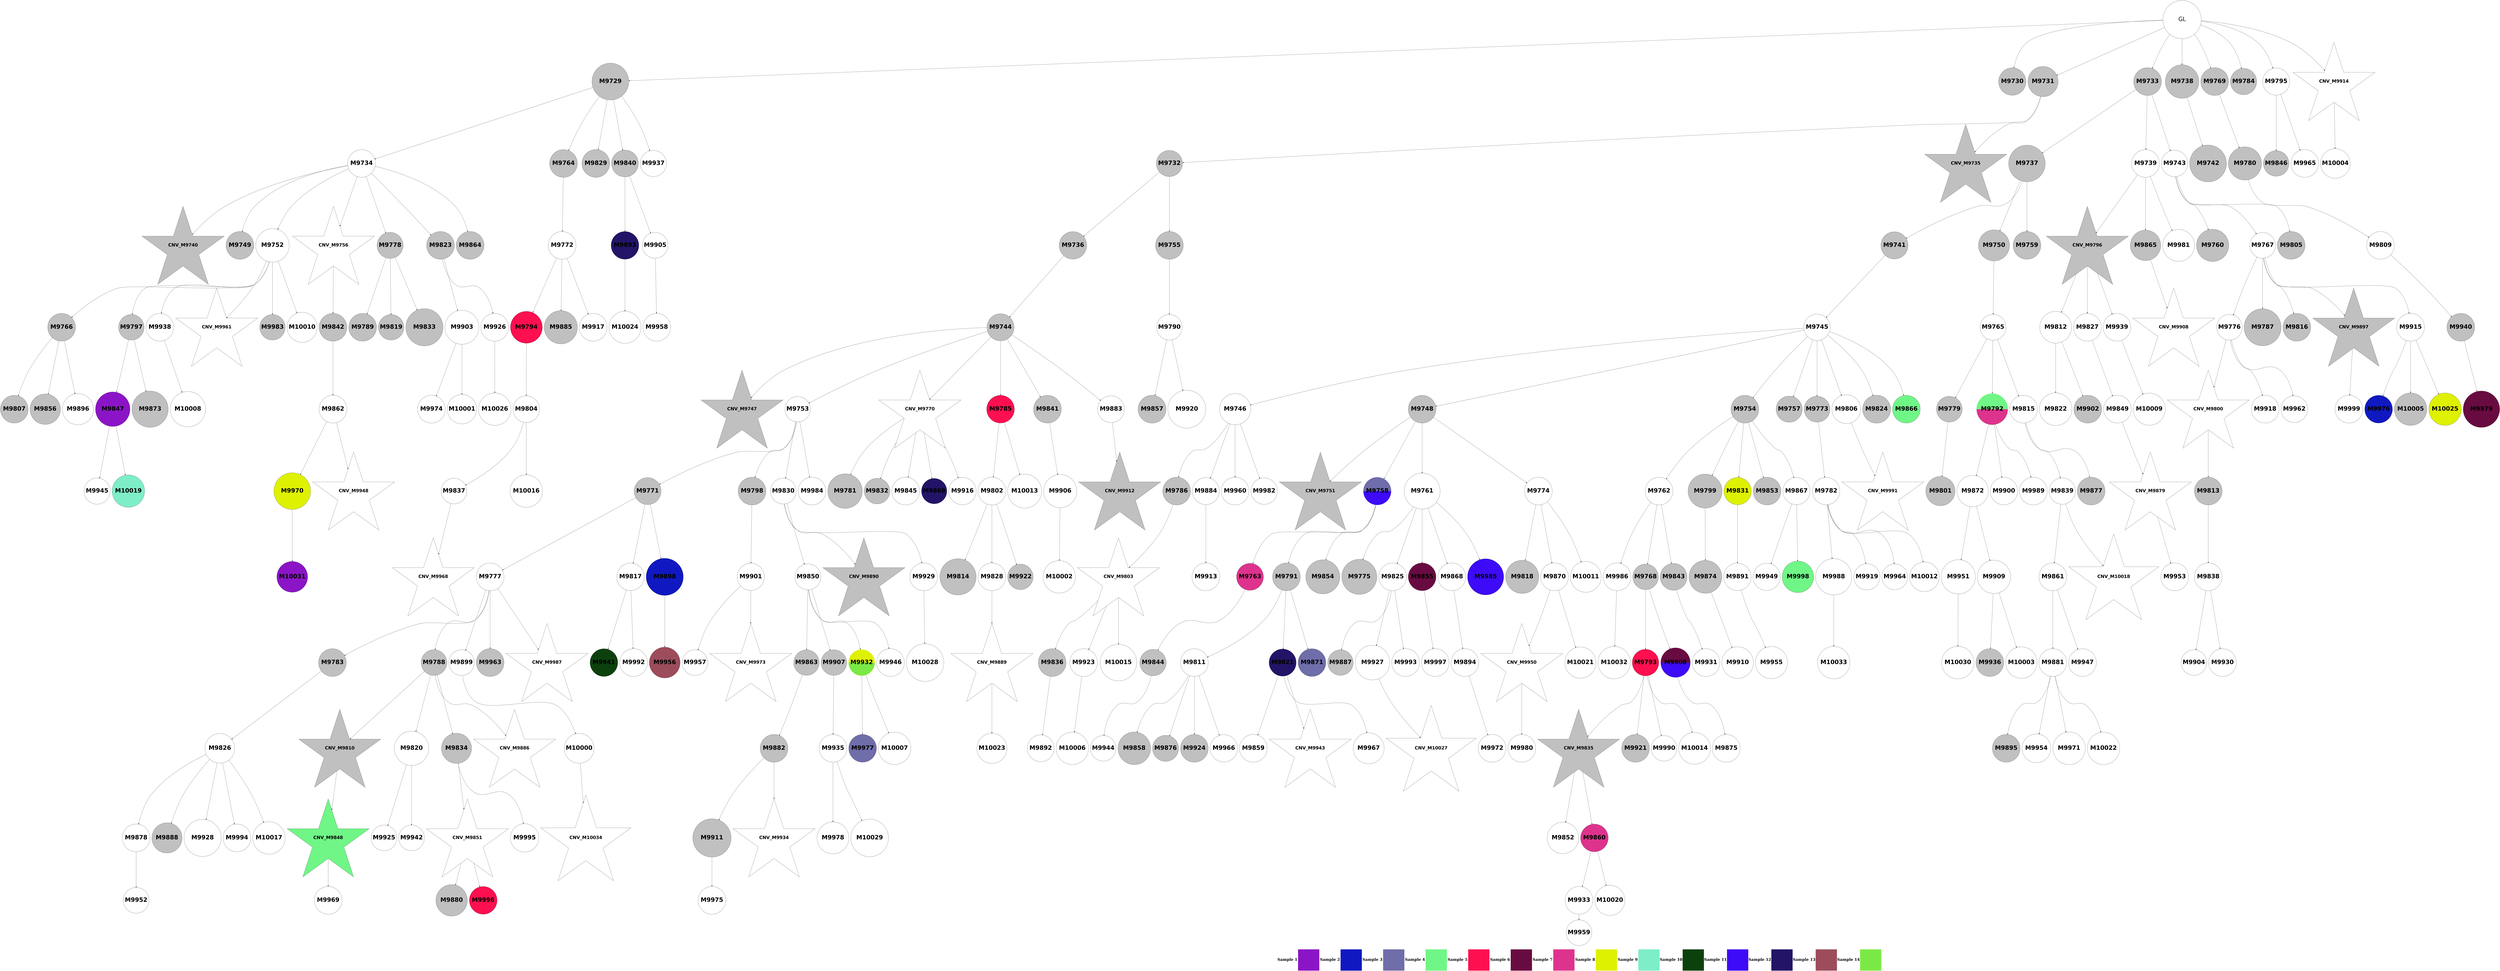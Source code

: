 digraph G { 
rankdir=TB;
9993 -> 10023;
9994 -> 10073;
10013 -> 10074;
9771 -> 9772;
9771 -> 9773;
9771 -> 9774;
9771 -> 9776;
9771 -> 9781;
9771 -> 9812;
9771 -> 9827;
9771 -> 9838;
9771 -> 9957;
9772 -> 9777;
9772 -> 9807;
9772 -> 9872;
9772 -> 9883;
9772 -> 9980;
10029 -> 10075;
9774 -> 9775;
9774 -> 9778;
9775 -> 9779;
9775 -> 9798;
10031 -> 10076;
9776 -> 9780;
9776 -> 9782;
9776 -> 9786;
9777 -> 9783;
9777 -> 9792;
9777 -> 9795;
9777 -> 9799;
9777 -> 9821;
9777 -> 9866;
9777 -> 9907;
9779 -> 9787;
9780 -> 9784;
9780 -> 9793;
9780 -> 9802;
9781 -> 9785;
9782 -> 9839;
9782 -> 9908;
9782 -> 10024;
9784 -> 9788;
9786 -> 9803;
9786 -> 9810;
9786 -> 9848;
9787 -> 9790;
9787 -> 9796;
9787 -> 9813;
9787 -> 9828;
9787 -> 9884;
9787 -> 9926;
10043 -> 10077;
9788 -> 9789;
9788 -> 9791;
9788 -> 9797;
9788 -> 9800;
9788 -> 9816;
9788 -> 9849;
9788 -> 9867;
9788 -> 9909;
9789 -> 9829;
9789 -> 9927;
9789 -> 10003;
9789 -> 10025;
9791 -> 9794;
9791 -> 9801;
9791 -> 9804;
9791 -> 9817;
9793 -> 9808;
9795 -> 9809;
9795 -> 9840;
9795 -> 9981;
9795 -> 10004;
9795 -> 10026;
9795 -> 10053;
9796 -> 9814;
9796 -> 9841;
9796 -> 9873;
9796 -> 10027;
9797 -> 9805;
9797 -> 9842;
9797 -> 9874;
9797 -> 9896;
9797 -> 9910;
9798 -> 9833;
9799 -> 9885;
9801 -> 9806;
9801 -> 9834;
9801 -> 9897;
9804 -> 9818;
9804 -> 9868;
9804 -> 9898;
9804 -> 9911;
9804 -> 10028;
9805 -> 9811;
9805 -> 9886;
9805 -> 10029;
9806 -> 9887;
9807 -> 9815;
9808 -> 9822;
9808 -> 9835;
9808 -> 9858;
9809 -> 9850;
9809 -> 9899;
9809 -> 9939;
9810 -> 9819;
9810 -> 9830;
9810 -> 9859;
9810 -> 9940;
9810 -> 9958;
9811 -> 9836;
9811 -> 9851;
9812 -> 9823;
9813 -> 9824;
9813 -> 9875;
9813 -> 9888;
9813 -> 9912;
9813 -> 9959;
9814 -> 9820;
9814 -> 9860;
9814 -> 9941;
9815 -> 9837;
9815 -> 9928;
9815 -> 9960;
9816 -> 9825;
9817 -> 9861;
9817 -> 9913;
9817 -> 10054;
9819 -> 9843;
9819 -> 9961;
9819 -> 10005;
9820 -> 9826;
9820 -> 9831;
9820 -> 9942;
9820 -> 10006;
9820 -> 10030;
9821 -> 9832;
9821 -> 9862;
9821 -> 9876;
9822 -> 9844;
9823 -> 9852;
9825 -> 9962;
9825 -> 10007;
9825 -> 10031;
9825 -> 10055;
9826 -> 9869;
9828 -> 9845;
9828 -> 10056;
9829 -> 9846;
9831 -> 9853;
9831 -> 9863;
9831 -> 9877;
9831 -> 9929;
9833 -> 9900;
9833 -> 9963;
9834 -> 9854;
9834 -> 9864;
9834 -> 9914;
9835 -> 9915;
9835 -> 9943;
9835 -> 10032;
9836 -> 9878;
9836 -> 9964;
9836 -> 10033;
9836 -> 10057;
9837 -> 9847;
9838 -> 9889;
9838 -> 10008;
9839 -> 9855;
9839 -> 9870;
9839 -> 9982;
9840 -> 9890;
9840 -> 9916;
9841 -> 9944;
9842 -> 9917;
9843 -> 9856;
9845 -> 9857;
9845 -> 9871;
9845 -> 9965;
9846 -> 9879;
9846 -> 9966;
9846 -> 10058;
9847 -> 9880;
9847 -> 10059;
9849 -> 10034;
9851 -> 9918;
9852 -> 9983;
9853 -> 9891;
9854 -> 9901;
9854 -> 9919;
9854 -> 9967;
9854 -> 10009;
9855 -> 9865;
9855 -> 9945;
9856 -> 9881;
9858 -> 9882;
9858 -> 9920;
9860 -> 9984;
9860 -> 10035;
9863 -> 9968;
9863 -> 9985;
9864 -> 9902;
9864 -> 9986;
9864 -> 10010;
9866 -> 9946;
9866 -> 9969;
9868 -> 9930;
9868 -> 9970;
9868 -> 10036;
9869 -> 9921;
9869 -> 9931;
9869 -> 9971;
9869 -> 10037;
9869 -> 10060;
9870 -> 9892;
9871 -> 9932;
9873 -> 9893;
9873 -> 9933;
9873 -> 9972;
9874 -> 9934;
9877 -> 9894;
9877 -> 10038;
9878 -> 9895;
9878 -> 9903;
9879 -> 9935;
9880 -> 10011;
9881 -> 9947;
9881 -> 9973;
9882 -> 9904;
9882 -> 10061;
9883 -> 9936;
9883 -> 9948;
9884 -> 9949;
9885 -> 9905;
9886 -> 9974;
9887 -> 9987;
9890 -> 9988;
9890 -> 10062;
9891 -> 10012;
9892 -> 9922;
9893 -> 9906;
9893 -> 9950;
9893 -> 9975;
9893 -> 9989;
9894 -> 9923;
9894 -> 10039;
9898 -> 10040;
9903 -> 9976;
9903 -> 10063;
9904 -> 9924;
9904 -> 9990;
9905 -> 9991;
9905 -> 10013;
9906 -> 9925;
9908 -> 9951;
9910 -> 9992;
9910 -> 10041;
9911 -> 9937;
9913 -> 9993;
9913 -> 10064;
9915 -> 9952;
9915 -> 9994;
9917 -> 9953;
9921 -> 9995;
9922 -> 9996;
9924 -> 9938;
9924 -> 9997;
9924 -> 10014;
9924 -> 10065;
9925 -> 9954;
9925 -> 9977;
9926 -> 9955;
9927 -> 9956;
9932 -> 10066;
9934 -> 9998;
9936 -> 10067;
9937 -> 10015;
9940 -> 10042;
9941 -> 9999;
9942 -> 10043;
9944 -> 10000;
9944 -> 10016;
9946 -> 10017;
9946 -> 10044;
9948 -> 10001;
9949 -> 10045;
9950 -> 9978;
9952 -> 9979;
9952 -> 10046;
9954 -> 10018;
9957 -> 10047;
9958 -> 10019;
9958 -> 10048;
9958 -> 10068;
9966 -> 10049;
9969 -> 10069;
9970 -> 10070;
9972 -> 10071;
9975 -> 10020;
9975 -> 10050;
9976 -> 10002;
9978 -> 10021;
9978 -> 10072;
9981 -> 10051;
9982 -> 10052;
9983 -> 10022;
9794 [shape=star style=filled fillcolor=grey fontname="helvetica-bold" fontsize=42 label="CNV_M9751"];
9975 [shape=circle style=wedged color="#def101:#7be945" fontname="helvetica-bold" fontsize=56 label="M9932" width=2.6 height=2 ];
9787 [shape=circle style=filled fillcolor=grey fontname="helvetica-bold" fontsize=56 label="M9744" width=2.2 height=2 ];
9792 [shape=circle style=filled fillcolor=grey fontname="helvetica-bold" fontsize=56 label="M9749" width=0.96 height=2 ];
9880 [shape=circle style=filled fillcolor=white fontname="helvetica-bold" fontsize=56 label="M9837" width=3.35 height=2 ];
9897 [shape=circle style=filled fillcolor=grey fontname="helvetica-bold" fontsize=56 label="M9854" width=4.45 height=2 ];
9917 [shape=circle style=filled fillcolor=grey fontname="helvetica-bold" fontsize=56 label="M9874" width=4.29 height=2 ];
10072 [shape=circle style=filled fillcolor=white fontname="helvetica-bold" fontsize=56 label="M10029" width=4.92 height=2 ];
9900 [shape=circle style=filled fillcolor=grey fontname="helvetica-bold" fontsize=56 label="M9857" width=3.64 height=2 ];
10039 [shape=circle style=filled fillcolor="#fd0f50" fontname="helvetica-bold" fontsize=56 label="M9996" width=3.62 height=2 ];
10059 [shape=circle style=filled fillcolor=white fontname="helvetica-bold" fontsize=56 label="M10016" width=1.25 height=2 ];
9992 [shape=circle style=filled fillcolor=white fontname="helvetica-bold" fontsize=56 label="M9949" width=3.56 height=2 ];
9889 [shape=circle style=filled fillcolor=grey fontname="helvetica-bold" fontsize=56 label="M9846" width=3.2 height=2 ];
10014 [shape=circle style=filled fillcolor=white fontname="helvetica-bold" fontsize=56 label="M9971" width=4.25 height=2 ];
9801 [shape=circle style=wedged color="#6f6daa:#3d0bf8" fontname="helvetica-bold" fontsize=56 label="M9758" width=1.77 height=2 ];
9847 [shape=circle style=filled fillcolor=white fontname="helvetica-bold" fontsize=56 label="M9804" width=3.47 height=2 ];
9916 [shape=circle style=filled fillcolor=grey fontname="helvetica-bold" fontsize=56 label="M9873" width=4.74 height=2 ];
10036 [shape=circle style=filled fillcolor=white fontname="helvetica-bold" fontsize=56 label="M9993" width=0.59 height=2 ];
9872 [shape=circle style=filled fillcolor=grey fontname="helvetica-bold" fontsize=56 label="M9829" width=0.76 height=2 ];
9822 [shape=circle style=filled fillcolor=grey fontname="helvetica-bold" fontsize=56 label="M9779" width=2.92 height=2 ];
9791 [shape=circle style=filled fillcolor=grey fontname="helvetica-bold" fontsize=56 label="M9748" width=0.58 height=2 ];
10052 [shape=circle style=filled fillcolor=white fontname="helvetica-bold" fontsize=56 label="M10009" width=4.2 height=2 ];
9821 [shape=circle style=filled fillcolor=grey fontname="helvetica-bold" fontsize=56 label="M9778" width=3.4 height=2 ];
10065 [shape=circle style=filled fillcolor=white fontname="helvetica-bold" fontsize=56 label="M10022" width=0.91 height=2 ];
9813 [shape=star style=filled fillcolor=white fontname="helvetica-bold" fontsize=42 label="CNV_M9770"];
10064 [shape=circle style=filled fillcolor=white fontname="helvetica-bold" fontsize=56 label="M10021" width=2.33 height=2 ];
9908 [shape=circle style=filled fillcolor=grey fontname="helvetica-bold" fontsize=56 label="M9865" width=3.97 height=2 ];
9904 [shape=circle style=filled fillcolor=white fontname="helvetica-bold" fontsize=56 label="M9861" width=1.84 height=2 ];
9895 [shape=circle style=filled fillcolor=white fontname="helvetica-bold" fontsize=56 label="M9852" width=4.11 height=2 ];
9828 [shape=circle style=filled fillcolor="#fd0f50" fontname="helvetica-bold" fontsize=56 label="M9785" width=0.97 height=2 ];
9985 [shape=circle style=filled fillcolor=white fontname="helvetica-bold" fontsize=56 label="M9942" width=2.99 height=2 ];
9816 [shape=circle style=filled fillcolor=grey fontname="helvetica-bold" fontsize=56 label="M9773" width=2.86 height=2 ];
10022 [shape=circle style=filled fillcolor="#680b41" fontname="helvetica-bold" fontsize=56 label="M9979" width=4.76 height=2 ];
9981 [shape=circle style=filled fillcolor=white fontname="helvetica-bold" fontsize=56 label="M9938" width=0.32 height=2 ];
9894 [shape=star style=filled fillcolor=white fontname="helvetica-bold" fontsize=42 label="CNV_M9851"];
9991 [shape=star style=filled fillcolor=white fontname="helvetica-bold" fontsize=42 label="CNV_M9948"];
9986 [shape=star style=filled fillcolor=white fontname="helvetica-bold" fontsize=42 label="CNV_M9943"];
9927 [shape=circle style=filled fillcolor=white fontname="helvetica-bold" fontsize=56 label="M9884" width=2.23 height=2 ];
10012 [shape=circle style=filled fillcolor=white fontname="helvetica-bold" fontsize=56 label="M9969" width=1.67 height=2 ];
9980 [shape=circle style=filled fillcolor=white fontname="helvetica-bold" fontsize=56 label="M9937" width=2.56 height=2 ];
10015 [shape=circle style=filled fillcolor=white fontname="helvetica-bold" fontsize=56 label="M9972" width=1.92 height=2 ];
9773 [shape=circle style=filled fillcolor=grey fontname="helvetica-bold" fontsize=56 label="M9730" width=2.1 height=2 ];
9846 [shape=star style=filled fillcolor=white fontname="helvetica-bold" fontsize=42 label="CNV_M9803"];
10018 [shape=circle style=filled fillcolor=white fontname="helvetica-bold" fontsize=56 label="M9975" width=1.17 height=2 ];
9911 [shape=circle style=filled fillcolor=white fontname="helvetica-bold" fontsize=56 label="M9868" width=1.52 height=2 ];
9979 [shape=circle style=filled fillcolor=grey fontname="helvetica-bold" fontsize=56 label="M9936" width=1.07 height=2 ];
9946 [shape=circle style=filled fillcolor=white fontname="helvetica-bold" fontsize=56 label="M9903" width=4.45 height=2 ];
10019 [shape=circle style=filled fillcolor="#1018c2" fontname="helvetica-bold" fontsize=56 label="M9976" width=0.15 height=2 ];
9865 [shape=circle style=filled fillcolor=white fontname="helvetica-bold" fontsize=56 label="M9822" width=4.26 height=2 ];
9784 [shape=circle style=filled fillcolor=grey fontname="helvetica-bold" fontsize=56 label="M9741" width=2.17 height=2 ];
9779 [shape=circle style=filled fillcolor=grey fontname="helvetica-bold" fontsize=56 label="M9736" width=2.05 height=2 ];
9922 [shape=star style=filled fillcolor=white fontname="helvetica-bold" fontsize=42 label="CNV_M9879"];
9812 [shape=circle style=filled fillcolor=grey fontname="helvetica-bold" fontsize=56 label="M9769" width=1.33 height=2 ];
9820 [shape=circle style=filled fillcolor=white fontname="helvetica-bold" fontsize=56 label="M9777" width=1.67 height=2 ];
9831 [shape=circle style=filled fillcolor=grey fontname="helvetica-bold" fontsize=56 label="M9788" width=2.93 height=2 ];
10053 [shape=circle style=filled fillcolor=white fontname="helvetica-bold" fontsize=56 label="M10010" width=2.94 height=2 ];
9795 [shape=circle style=filled fillcolor=white fontname="helvetica-bold" fontsize=56 label="M9752" width=4.37 height=2 ];
9936 [shape=circle style=filled fillcolor="#231468" fontname="helvetica-bold" fontsize=56 label="M9893" width=0.46 height=2 ];
10044 [shape=circle style=filled fillcolor=white fontname="helvetica-bold" fontsize=56 label="M10001" width=3.81 height=2 ];
9876 [shape=circle style=filled fillcolor=grey fontname="helvetica-bold" fontsize=56 label="M9833" width=4.86 height=2 ];
9844 [shape=circle style=filled fillcolor=grey fontname="helvetica-bold" fontsize=56 label="M9801" width=3.82 height=2 ];
9864 [shape=circle style=filled fillcolor="#231468" fontname="helvetica-bold" fontsize=56 label="M9821" width=3.54 height=2 ];
9999 [shape=circle style=filled fillcolor="#9d4c5c" fontname="helvetica-bold" fontsize=56 label="M9956" width=4.03 height=2 ];
9984 [shape=circle style=filled fillcolor="#0c410d" fontname="helvetica-bold" fontsize=56 label="M9941" width=0.3 height=2 ];
9811 [shape=circle style=filled fillcolor=grey fontname="helvetica-bold" fontsize=56 label="M9768" width=3.18 height=2 ];
10027 [shape=circle style=filled fillcolor=white fontname="helvetica-bold" fontsize=56 label="M9984" width=0.21 height=2 ];
10009 [shape=circle style=filled fillcolor=white fontname="helvetica-bold" fontsize=56 label="M9966" width=2.1 height=2 ];
10070 [shape=star style=filled fillcolor=white fontname="helvetica-bold" fontsize=42 label="CNV_M10027"];
10034 [shape=star style=filled fillcolor=white fontname="helvetica-bold" fontsize=42 label="CNV_M9991"];
9842 [shape=circle style=filled fillcolor=grey fontname="helvetica-bold" fontsize=56 label="M9799" width=4.44 height=2 ];
9998 [shape=circle style=filled fillcolor=white fontname="helvetica-bold" fontsize=56 label="M9955" width=4.2 height=2 ];
10021 [shape=circle style=filled fillcolor=white fontname="helvetica-bold" fontsize=56 label="M9978" width=4.16 height=2 ];
9879 [shape=circle style=filled fillcolor=grey fontname="helvetica-bold" fontsize=56 label="M9836" width=0.24 height=2 ];
9935 [shape=circle style=filled fillcolor=white fontname="helvetica-bold" fontsize=56 label="M9892" width=2.28 height=2 ];
9886 [shape=circle style=filled fillcolor=grey fontname="helvetica-bold" fontsize=56 label="M9843" width=3.5 height=2 ];
9892 [shape=circle style=filled fillcolor=white fontname="helvetica-bold" fontsize=56 label="M9849" width=1.81 height=2 ];
10035 [shape=circle style=filled fillcolor=white fontname="helvetica-bold" fontsize=56 label="M9992" width=1.03 height=2 ];
9854 [shape=circle style=filled fillcolor=white fontname="helvetica-bold" fontsize=56 label="M9811" width=1.43 height=2 ];
10030 [shape=star style=filled fillcolor=white fontname="helvetica-bold" fontsize=42 label="CNV_M9987"];
9899 [shape=circle style=filled fillcolor=grey fontname="helvetica-bold" fontsize=56 label="M9856" width=3.97 height=2 ];
9780 [shape=circle style=filled fillcolor=grey fontname="helvetica-bold" fontsize=56 label="M9737" width=4.78 height=2 ];
9948 [shape=circle style=filled fillcolor=white fontname="helvetica-bold" fontsize=56 label="M9905" width=3.36 height=2 ];
9869 [shape=circle style=filled fillcolor=white fontname="helvetica-bold" fontsize=56 label="M9826" width=3.88 height=2 ];
9896 [shape=circle style=filled fillcolor=grey fontname="helvetica-bold" fontsize=56 label="M9853" width=0.47 height=2 ];
9961 [shape=circle style=filled fillcolor=white fontname="helvetica-bold" fontsize=56 label="M9918" width=1.86 height=2 ];
9803 [shape=circle style=filled fillcolor=grey fontname="helvetica-bold" fontsize=56 label="M9760" width=4.21 height=2 ];
9815 [shape=circle style=filled fillcolor=white fontname="helvetica-bold" fontsize=56 label="M9772" width=1.43 height=2 ];
9951 [shape=star style=filled fillcolor=white fontname="helvetica-bold" fontsize=42 label="CNV_M9908"];
10047 [shape=circle style=filled fillcolor=white fontname="helvetica-bold" fontsize=56 label="M10004" width=3.47 height=2 ];
9774 [shape=circle style=filled fillcolor=grey fontname="helvetica-bold" fontsize=56 label="M9731" width=3.95 height=2 ];
9898 [shape=circle style=filled fillcolor="#680b41" fontname="helvetica-bold" fontsize=56 label="M9855" width=0.41 height=2 ];
9884 [shape=circle style=filled fillcolor=grey fontname="helvetica-bold" fontsize=56 label="M9841" width=0.73 height=2 ];
9990 [shape=circle style=filled fillcolor=white fontname="helvetica-bold" fontsize=56 label="M9947" width=1.6 height=2 ];
9974 [shape=circle style=filled fillcolor=white fontname="helvetica-bold" fontsize=56 label="M9931" width=1.73 height=2 ];
9952 [shape=circle style=filled fillcolor=white fontname="helvetica-bold" fontsize=56 label="M9909" width=4.35 height=2 ];
9921 [shape=circle style=filled fillcolor=white fontname="helvetica-bold" fontsize=56 label="M9878" width=1.29 height=2 ];
9995 [shape=circle style=filled fillcolor=white fontname="helvetica-bold" fontsize=56 label="M9952" width=2.87 height=2 ];
10062 [shape=circle style=filled fillcolor="#7eeec8" fontname="helvetica-bold" fontsize=56 label="M10019" width=0.53 height=2 ];
9883 [shape=circle style=filled fillcolor=grey fontname="helvetica-bold" fontsize=56 label="M9840" width=2.31 height=2 ];
10013 [shape=circle style=filled fillcolor="#def101" fontname="helvetica-bold" fontsize=56 label="M9970" width=4.79 height=2 ];
9868 [shape=circle style=filled fillcolor=white fontname="helvetica-bold" fontsize=56 label="M9825" width=3.61 height=2 ];
9888 [shape=circle style=filled fillcolor=white fontname="helvetica-bold" fontsize=56 label="M9845" width=0.31 height=2 ];
9954 [shape=circle style=filled fillcolor=grey fontname="helvetica-bold" fontsize=56 label="M9911" width=5 height=2 ];
10042 [shape=circle style=filled fillcolor=white fontname="helvetica-bold" fontsize=56 label="M9999" width=1.02 height=2 ];
10031 [shape=circle style=filled fillcolor=white fontname="helvetica-bold" fontsize=56 label="M9988" width=4.74 height=2 ];
9962 [shape=circle style=filled fillcolor=white fontname="helvetica-bold" fontsize=56 label="M9919" width=2.58 height=2 ];
9987 [shape=circle style=filled fillcolor=white fontname="helvetica-bold" fontsize=56 label="M9944" width=3.1 height=2 ];
9845 [shape=circle style=filled fillcolor=white fontname="helvetica-bold" fontsize=56 label="M9802" width=0.67 height=2 ];
9859 [shape=circle style=filled fillcolor=grey fontname="helvetica-bold" fontsize=56 label="M9816" width=0.23 height=2 ];
9955 [shape=star style=filled fillcolor=grey fontname="helvetica-bold" fontsize=42 label="CNV_M9912"];
9783 [shape=star style=filled fillcolor=grey fontname="helvetica-bold" fontsize=42 label="CNV_M9740"];
9923 [shape=circle style=filled fillcolor=grey fontname="helvetica-bold" fontsize=56 label="M9880" width=4.11 height=2 ];
9942 [shape=circle style=filled fillcolor=white fontname="helvetica-bold" fontsize=56 label="M9899" width=3 height=2 ];
9977 [shape=star style=filled fillcolor=white fontname="helvetica-bold" fontsize=42 label="CNV_M9934"];
9968 [shape=circle style=filled fillcolor=white fontname="helvetica-bold" fontsize=56 label="M9925" width=2.98 height=2 ];
10067 [shape=circle style=filled fillcolor=white fontname="helvetica-bold" fontsize=56 label="M10024" width=2.08 height=2 ];
10061 [shape=star style=filled fillcolor=white fontname="helvetica-bold" fontsize=42 label="CNV_M10018"];
9953 [shape=circle style=filled fillcolor=white fontname="helvetica-bold" fontsize=56 label="M9910" width=4.13 height=2 ];
9788 [shape=circle style=filled fillcolor=white fontname="helvetica-bold" fontsize=56 label="M9745" width=2.5 height=2 ];
10041 [shape=circle style=filled fillcolor="#70f686" fontname="helvetica-bold" fontsize=56 label="M9998" width=4.11 height=2 ];
9930 [shape=circle style=filled fillcolor=grey fontname="helvetica-bold" fontsize=56 label="M9887" width=3.22 height=2 ];
9840 [shape=circle style=filled fillcolor=grey fontname="helvetica-bold" fontsize=56 label="M9797" width=3.19 height=2 ];
9902 [shape=circle style=filled fillcolor=white fontname="helvetica-bold" fontsize=56 label="M9859" width=1.32 height=2 ];
9988 [shape=circle style=filled fillcolor=white fontname="helvetica-bold" fontsize=56 label="M9945" width=2.59 height=2 ];
10068 [shape=circle style=filled fillcolor="#def101" fontname="helvetica-bold" fontsize=56 label="M10025" width=1.42 height=2 ];
9851 [shape=circle style=wedged color="#680b41:#3d0bf8" fontname="helvetica-bold" fontsize=56 label="M9808" width=3.86 height=2 ];
9903 [shape=circle style=filled fillcolor="#de338d" fontname="helvetica-bold" fontsize=56 label="M9860" width=3.61 height=2 ];
9947 [shape=circle style=filled fillcolor=white fontname="helvetica-bold" fontsize=56 label="M9904" width=3.03 height=2 ];
9800 [shape=circle style=filled fillcolor=grey fontname="helvetica-bold" fontsize=56 label="M9757" width=2.64 height=2 ];
9790 [shape=star style=filled fillcolor=grey fontname="helvetica-bold" fontsize=42 label="CNV_M9747"];
9939 [shape=circle style=filled fillcolor=white fontname="helvetica-bold" fontsize=56 label="M9896" width=4.07 height=2 ];
10005 [shape=circle style=filled fillcolor=white fontname="helvetica-bold" fontsize=56 label="M9962" width=3.48 height=2 ];
9960 [shape=circle style=filled fillcolor=white fontname="helvetica-bold" fontsize=56 label="M9917" width=0.62 height=2 ];
9949 [shape=circle style=filled fillcolor=white fontname="helvetica-bold" fontsize=56 label="M9906" width=4.33 height=2 ];
10071 [shape=circle style=filled fillcolor=white fontname="helvetica-bold" fontsize=56 label="M10028" width=4.91 height=2 ];
9913 [shape=circle style=filled fillcolor=white fontname="helvetica-bold" fontsize=56 label="M9870" width=1.49 height=2 ];
9891 [shape=star style=filled fillcolor="#70f686" fontname="helvetica-bold" fontsize=42 label="CNV_M9848"];
9950 [shape=circle style=filled fillcolor=grey fontname="helvetica-bold" fontsize=56 label="M9907" width=3.11 height=2 ];
9934 [shape=circle style=filled fillcolor=white fontname="helvetica-bold" fontsize=56 label="M9891" width=2.08 height=2 ];
10060 [shape=circle style=filled fillcolor=white fontname="helvetica-bold" fontsize=56 label="M10017" width=0.23 height=2 ];
9874 [shape=circle style=filled fillcolor="#def101" fontname="helvetica-bold" fontsize=56 label="M9831" width=2.13 height=2 ];
9976 [shape=circle style=filled fillcolor=white fontname="helvetica-bold" fontsize=56 label="M9933" width=0.64 height=2 ];
9910 [shape=circle style=filled fillcolor=white fontname="helvetica-bold" fontsize=56 label="M9867" width=2.17 height=2 ];
9855 [shape=circle style=filled fillcolor=white fontname="helvetica-bold" fontsize=56 label="M9812" width=4.15 height=2 ];
9776 [shape=circle style=filled fillcolor=grey fontname="helvetica-bold" fontsize=56 label="M9733" width=1.69 height=2 ];
9819 [shape=circle style=filled fillcolor=white fontname="helvetica-bold" fontsize=56 label="M9776" width=3.06 height=2 ];
9789 [shape=circle style=filled fillcolor=white fontname="helvetica-bold" fontsize=56 label="M9746" width=4.07 height=2 ];
10028 [shape=circle style=filled fillcolor="#3d0bf8" fontname="helvetica-bold" fontsize=56 label="M9985" width=4.72 height=2 ];
10017 [shape=circle style=filled fillcolor=white fontname="helvetica-bold" fontsize=56 label="M9974" width=1.47 height=2 ];
9829 [shape=circle style=filled fillcolor=grey fontname="helvetica-bold" fontsize=56 label="M9786" width=0 height=2 ];
9806 [shape=circle style=filled fillcolor="#de338d" fontname="helvetica-bold" fontsize=56 label="M9763" width=2.26 height=2 ];
9944 [shape=circle style=filled fillcolor=white fontname="helvetica-bold" fontsize=56 label="M9901" width=3.56 height=2 ];
10002 [shape=circle style=filled fillcolor=white fontname="helvetica-bold" fontsize=56 label="M9959" width=3 height=2 ];
10040 [shape=circle style=filled fillcolor=white fontname="helvetica-bold" fontsize=56 label="M9997" width=1.21 height=2 ];
9835 [shape=circle style=wedged color="#70f686:#de338d" fontname="helvetica-bold" fontsize=56 label="M9792" width=4.09 height=2 ];
9918 [shape=circle style=filled fillcolor=white fontname="helvetica-bold" fontsize=56 label="M9875" width=0.32 height=2 ];
9807 [shape=circle style=filled fillcolor=grey fontname="helvetica-bold" fontsize=56 label="M9764" width=0.98 height=2 ];
9772 [shape=circle style=filled fillcolor=grey fontname="helvetica-bold" fontsize=56 label="M9729" width=4.81 height=2 ];
9914 [shape=circle style=filled fillcolor="#6f6daa" fontname="helvetica-bold" fontsize=56 label="M9871" width=0.44 height=2 ];
9973 [shape=circle style=filled fillcolor=white fontname="helvetica-bold" fontsize=56 label="M9930" width=1.64 height=2 ];
10069 [shape=circle style=filled fillcolor=white fontname="helvetica-bold" fontsize=56 label="M10026" width=1.88 height=2 ];
9824 [shape=circle style=filled fillcolor=grey fontname="helvetica-bold" fontsize=56 label="M9781" width=4.51 height=2 ];
9852 [shape=circle style=filled fillcolor=white fontname="helvetica-bold" fontsize=56 label="M9809" width=0.31 height=2 ];
10032 [shape=circle style=filled fillcolor=white fontname="helvetica-bold" fontsize=56 label="M9989" width=1.63 height=2 ];
10016 [shape=star style=filled fillcolor=white fontname="helvetica-bold" fontsize=42 label="CNV_M9973"];
10045 [shape=circle style=filled fillcolor=white fontname="helvetica-bold" fontsize=56 label="M10002" width=0.84 height=2 ];
10010 [shape=circle style=filled fillcolor=white fontname="helvetica-bold" fontsize=56 label="M9967" width=4.04 height=2 ];
9963 [shape=circle style=filled fillcolor=white fontname="helvetica-bold" fontsize=56 label="M9920" width=4.94 height=2 ];
9857 [shape=circle style=filled fillcolor=grey fontname="helvetica-bold" fontsize=56 label="M9814" width=4.73 height=2 ];
9837 [shape=circle style=filled fillcolor="#fd0f50" fontname="helvetica-bold" fontsize=56 label="M9794" width=4.16 height=2 ];
9809 [shape=circle style=filled fillcolor=grey fontname="helvetica-bold" fontsize=56 label="M9766" width=0.61 height=2 ];
9804 [shape=circle style=filled fillcolor=white fontname="helvetica-bold" fontsize=56 label="M9761" width=4.7 height=2 ];
9969 [shape=circle style=filled fillcolor=white fontname="helvetica-bold" fontsize=56 label="M9926" width=1.24 height=2 ];
9958 [shape=circle style=filled fillcolor=white fontname="helvetica-bold" fontsize=56 label="M9915" width=0.07 height=2 ];
9856 [shape=circle style=filled fillcolor=grey fontname="helvetica-bold" fontsize=56 label="M9813" width=0.88 height=2 ];
10003 [shape=circle style=filled fillcolor=white fontname="helvetica-bold" fontsize=56 label="M9960" width=0.62 height=2 ];
10008 [shape=circle style=filled fillcolor=white fontname="helvetica-bold" fontsize=56 label="M9965" width=0.17 height=2 ];
9919 [shape=circle style=filled fillcolor=grey fontname="helvetica-bold" fontsize=56 label="M9876" width=2.71 height=2 ];
10077 [shape=star style=filled fillcolor=white fontname="helvetica-bold" fontsize=42 label="CNV_M10034"];
9871 [shape=circle style=filled fillcolor=white fontname="helvetica-bold" fontsize=56 label="M9828" width=0.75 height=2 ];
9805 [shape=circle style=filled fillcolor=white fontname="helvetica-bold" fontsize=56 label="M9762" width=0.63 height=2 ];
9826 [shape=circle style=filled fillcolor=grey fontname="helvetica-bold" fontsize=56 label="M9783" width=0.31 height=2 ];
9848 [shape=circle style=filled fillcolor=grey fontname="helvetica-bold" fontsize=56 label="M9805" width=0.82 height=2 ];
10056 [shape=circle style=filled fillcolor=white fontname="helvetica-bold" fontsize=56 label="M10013" width=4.44 height=2 ];
9978 [shape=circle style=filled fillcolor=white fontname="helvetica-bold" fontsize=56 label="M9935" width=0.81 height=2 ];
10057 [shape=circle style=filled fillcolor=white fontname="helvetica-bold" fontsize=56 label="M10014" width=4.15 height=2 ];
9827 [shape=circle style=filled fillcolor=grey fontname="helvetica-bold" fontsize=56 label="M9784" width=3.43 height=2 ];
9912 [shape=circle style=filled fillcolor="#231468" fontname="helvetica-bold" fontsize=56 label="M9869" width=3.26 height=2 ];
9853 [shape=star style=filled fillcolor=grey fontname="helvetica-bold" fontsize=42 label="CNV_M9810"];
9778 [shape=star style=filled fillcolor=grey fontname="helvetica-bold" fontsize=42 label="CNV_M9735"];
9833 [shape=circle style=filled fillcolor=white fontname="helvetica-bold" fontsize=56 label="M9790" width=3.35 height=2 ];
9836 [shape=circle style=filled fillcolor="#fd0f50" fontname="helvetica-bold" fontsize=56 label="M9793" width=2.4 height=2 ];
10000 [shape=circle style=filled fillcolor=white fontname="helvetica-bold" fontsize=56 label="M9957" width=2.92 height=2 ];
9938 [shape=circle style=filled fillcolor=grey fontname="helvetica-bold" fontsize=56 label="M9895" width=0.78 height=2 ];
9797 [shape=circle style=filled fillcolor=grey fontname="helvetica-bold" fontsize=56 label="M9754" width=1.27 height=2 ];
9850 [shape=circle style=filled fillcolor=grey fontname="helvetica-bold" fontsize=56 label="M9807" width=0.44 height=2 ];
9782 [shape=circle style=filled fillcolor=white fontname="helvetica-bold" fontsize=56 label="M9739" width=1.91 height=2 ];
9858 [shape=circle style=filled fillcolor=white fontname="helvetica-bold" fontsize=56 label="M9815" width=0.88 height=2 ];
9925 [shape=circle style=filled fillcolor=grey fontname="helvetica-bold" fontsize=56 label="M9882" width=1.86 height=2 ];
10043 [shape=circle style=filled fillcolor=white fontname="helvetica-bold" fontsize=56 label="M10000" width=3.15 height=2 ];
10024 [shape=circle style=filled fillcolor=white fontname="helvetica-bold" fontsize=56 label="M9981" width=4.16 height=2 ];
9882 [shape=circle style=filled fillcolor=white fontname="helvetica-bold" fontsize=56 label="M9839" width=2.49 height=2 ];
9785 [shape=circle style=filled fillcolor=grey fontname="helvetica-bold" fontsize=56 label="M9742" width=4.8 height=2 ];
9867 [shape=circle style=filled fillcolor=grey fontname="helvetica-bold" fontsize=56 label="M9824" width=3.65 height=2 ];
10029 [shape=circle style=filled fillcolor=white fontname="helvetica-bold" fontsize=56 label="M9986" width=0.68 height=2 ];
9877 [shape=circle style=filled fillcolor=grey fontname="helvetica-bold" fontsize=56 label="M9834" width=3.93 height=2 ];
9932 [shape=star style=filled fillcolor=white fontname="helvetica-bold" fontsize=42 label="CNV_M9889"];
10020 [shape=circle style=filled fillcolor="#6f6daa" fontname="helvetica-bold" fontsize=56 label="M9977" width=1.28 height=2 ];
9818 [shape=circle style=filled fillcolor=grey fontname="helvetica-bold" fontsize=56 label="M9775" width=4.58 height=2 ];
9967 [shape=circle style=filled fillcolor=grey fontname="helvetica-bold" fontsize=56 label="M9924" width=0.59 height=2 ];
9777 [shape=circle style=filled fillcolor=white fontname="helvetica-bold" fontsize=56 label="M9734" width=1.69 height=2 ];
10076 [shape=circle style=filled fillcolor=white fontname="helvetica-bold" fontsize=56 label="M10033" width=1.56 height=2 ];
9890 [shape=circle style=filled fillcolor="#8b15c6" fontname="helvetica-bold" fontsize=56 label="M9847" width=4.52 height=2 ];
9971 [shape=circle style=filled fillcolor=white fontname="helvetica-bold" fontsize=56 label="M9928" width=4.85 height=2 ];
9861 [shape=circle style=filled fillcolor=grey fontname="helvetica-bold" fontsize=56 label="M9818" width=4.34 height=2 ];
10073 [shape=circle style=filled fillcolor=white fontname="helvetica-bold" fontsize=56 label="M10030" width=1.48 height=2 ];
9993 [shape=star style=filled fillcolor=white fontname="helvetica-bold" fontsize=42 label="CNV_M9950"];
9982 [shape=circle style=filled fillcolor=white fontname="helvetica-bold" fontsize=56 label="M9939" width=2.04 height=2 ];
9870 [shape=circle style=filled fillcolor=white fontname="helvetica-bold" fontsize=56 label="M9827" width=1.37 height=2 ];
9972 [shape=circle style=filled fillcolor=white fontname="helvetica-bold" fontsize=56 label="M9929" width=0.46 height=2 ];
9905 [shape=circle style=filled fillcolor=white fontname="helvetica-bold" fontsize=56 label="M9862" width=0.94 height=2 ];
9940 [shape=star style=filled fillcolor=grey fontname="helvetica-bold" fontsize=42 label="CNV_M9897"];
10058 [shape=circle style=filled fillcolor=white fontname="helvetica-bold" fontsize=56 label="M10015" width=4.78 height=2 ];
10011 [shape=star style=filled fillcolor=white fontname="helvetica-bold" fontsize=42 label="CNV_M9968"];
9943 [shape=circle style=filled fillcolor=white fontname="helvetica-bold" fontsize=56 label="M9900" width=2.08 height=2 ];
9909 [shape=circle style=filled fillcolor="#70f686" fontname="helvetica-bold" fontsize=56 label="M9866" width=1.6 height=2 ];
10004 [shape=star style=filled fillcolor=white fontname="helvetica-bold" fontsize=42 label="CNV_M9961"];
9825 [shape=circle style=filled fillcolor=white fontname="helvetica-bold" fontsize=56 label="M9782" width=3.57 height=2 ];
9964 [shape=circle style=filled fillcolor=grey fontname="helvetica-bold" fontsize=56 label="M9921" width=1.2 height=2 ];
9983 [shape=circle style=filled fillcolor=grey fontname="helvetica-bold" fontsize=56 label="M9940" width=1.05 height=2 ];
10006 [shape=circle style=filled fillcolor=grey fontname="helvetica-bold" fontsize=56 label="M9963" width=0.37 height=2 ];
9956 [shape=circle style=filled fillcolor=white fontname="helvetica-bold" fontsize=56 label="M9913" width=0.6 height=2 ];
10075 [shape=circle style=filled fillcolor=white fontname="helvetica-bold" fontsize=56 label="M10032" width=1.44 height=2 ];
10025 [shape=circle style=filled fillcolor=white fontname="helvetica-bold" fontsize=56 label="M9982" width=3.46 height=2 ];
9830 [shape=circle style=filled fillcolor=grey fontname="helvetica-bold" fontsize=56 label="M9787" width=4.83 height=2 ];
9786 [shape=circle style=filled fillcolor=white fontname="helvetica-bold" fontsize=56 label="M9743" width=2.46 height=2 ];
9887 [shape=circle style=filled fillcolor=grey fontname="helvetica-bold" fontsize=56 label="M9844" width=3.44 height=2 ];
9893 [shape=circle style=filled fillcolor=white fontname="helvetica-bold" fontsize=56 label="M9850" width=2.73 height=2 ];
9781 [shape=circle style=filled fillcolor=grey fontname="helvetica-bold" fontsize=56 label="M9738" width=4.37 height=2 ];
10037 [shape=circle style=filled fillcolor=white fontname="helvetica-bold" fontsize=56 label="M9994" width=0.96 height=2 ];
9799 [shape=star style=filled fillcolor=white fontname="helvetica-bold" fontsize=42 label="CNV_M9756"];
9863 [shape=circle style=filled fillcolor=white fontname="helvetica-bold" fontsize=56 label="M9820" width=4.49 height=2 ];
9814 [shape=circle style=filled fillcolor=grey fontname="helvetica-bold" fontsize=56 label="M9771" width=2.22 height=2 ];
9929 [shape=star style=filled fillcolor=white fontname="helvetica-bold" fontsize=42 label="CNV_M9886"];
9860 [shape=circle style=filled fillcolor=white fontname="helvetica-bold" fontsize=56 label="M9817" width=2.07 height=2 ];
9832 [shape=circle style=filled fillcolor=grey fontname="helvetica-bold" fontsize=56 label="M9789" width=0.88 height=2 ];
9885 [shape=circle style=filled fillcolor=grey fontname="helvetica-bold" fontsize=56 label="M9842" width=0.78 height=2 ];
9959 [shape=circle style=filled fillcolor=white fontname="helvetica-bold" fontsize=56 label="M9916" width=2.1 height=2 ];
9915 [shape=circle style=filled fillcolor=white fontname="helvetica-bold" fontsize=56 label="M9872" width=4.1 height=2 ];
10051 [shape=circle style=filled fillcolor=white fontname="helvetica-bold" fontsize=56 label="M10008" width=4.62 height=2 ];
10033 [shape=circle style=filled fillcolor=white fontname="helvetica-bold" fontsize=56 label="M9990" width=3.13 height=2 ];
10055 [shape=circle style=filled fillcolor=white fontname="helvetica-bold" fontsize=56 label="M10012" width=3.4 height=2 ];
9802 [shape=circle style=filled fillcolor=grey fontname="helvetica-bold" fontsize=56 label="M9759" width=0.55 height=2 ];
10001 [shape=circle style=filled fillcolor=white fontname="helvetica-bold" fontsize=56 label="M9958" width=0.24 height=2 ];
10038 [shape=circle style=filled fillcolor=white fontname="helvetica-bold" fontsize=56 label="M9995" width=3.71 height=2 ];
9994 [shape=circle style=filled fillcolor=white fontname="helvetica-bold" fontsize=56 label="M9951" width=4.47 height=2 ];
9941 [shape=circle style=filled fillcolor="#1018c2" fontname="helvetica-bold" fontsize=56 label="M9898" width=4.85 height=2 ];
9866 [shape=circle style=filled fillcolor=grey fontname="helvetica-bold" fontsize=56 label="M9823" width=1.34 height=2 ];
9937 [shape=circle style=filled fillcolor=white fontname="helvetica-bold" fontsize=56 label="M9894" width=0.55 height=2 ];
9996 [shape=circle style=filled fillcolor=white fontname="helvetica-bold" fontsize=56 label="M9953" width=0.53 height=2 ];
10048 [shape=circle style=filled fillcolor=grey fontname="helvetica-bold" fontsize=56 label="M10005" width=1.63 height=2 ];
9808 [shape=circle style=filled fillcolor=white fontname="helvetica-bold" fontsize=56 label="M9765" width=2.79 height=2 ];
9875 [shape=circle style=filled fillcolor=grey fontname="helvetica-bold" fontsize=56 label="M9832" width=3.08 height=2 ];
9920 [shape=circle style=filled fillcolor=grey fontname="helvetica-bold" fontsize=56 label="M9877" width=0.69 height=2 ];
9798 [shape=circle style=filled fillcolor=grey fontname="helvetica-bold" fontsize=56 label="M9755" width=0.79 height=2 ];
9933 [shape=star style=filled fillcolor=grey fontname="helvetica-bold" fontsize=42 label="CNV_M9890"];
10007 [shape=circle style=filled fillcolor=white fontname="helvetica-bold" fontsize=56 label="M9964" width=2.85 height=2 ];
10049 [shape=circle style=filled fillcolor=white fontname="helvetica-bold" fontsize=56 label="M10006" width=1.63 height=2 ];
9839 [shape=star style=filled fillcolor=grey fontname="helvetica-bold" fontsize=42 label="CNV_M9796"];
10046 [shape=circle style=filled fillcolor=white fontname="helvetica-bold" fontsize=56 label="M10003" width=2.25 height=2 ];
9965 [shape=circle style=filled fillcolor=grey fontname="helvetica-bold" fontsize=56 label="M9922" width=3.16 height=2 ];
9881 [shape=circle style=filled fillcolor=white fontname="helvetica-bold" fontsize=56 label="M9838" width=1.15 height=2 ];
9945 [shape=circle style=filled fillcolor=grey fontname="helvetica-bold" fontsize=56 label="M9902" width=3.62 height=2 ];
9926 [shape=circle style=filled fillcolor=white fontname="helvetica-bold" fontsize=56 label="M9883" width=2.3 height=2 ];
9907 [shape=circle style=filled fillcolor=grey fontname="helvetica-bold" fontsize=56 label="M9864" width=0.15 height=2 ];
9771 [label="GL" fontname="arial-bold" fontsize=56 width=5 height=5];
9862 [shape=circle style=filled fillcolor=grey fontname="helvetica-bold" fontsize=56 label="M9819" width=3.22 height=2 ];
9989 [shape=circle style=filled fillcolor=white fontname="helvetica-bold" fontsize=56 label="M9946" width=1.17 height=2 ];
10026 [shape=circle style=filled fillcolor=grey fontname="helvetica-bold" fontsize=56 label="M9983" width=3.17 height=2 ];
9849 [shape=circle style=filled fillcolor=white fontname="helvetica-bold" fontsize=56 label="M9806" width=3.77 height=2 ];
9775 [shape=circle style=filled fillcolor=grey fontname="helvetica-bold" fontsize=56 label="M9732" width=2.61 height=2 ];
9901 [shape=circle style=filled fillcolor=grey fontname="helvetica-bold" fontsize=56 label="M9858" width=4.27 height=2 ];
9966 [shape=circle style=filled fillcolor=white fontname="helvetica-bold" fontsize=56 label="M9923" width=1.12 height=2 ];
9928 [shape=circle style=filled fillcolor=grey fontname="helvetica-bold" fontsize=56 label="M9885" width=4.34 height=2 ];
9873 [shape=circle style=filled fillcolor=white fontname="helvetica-bold" fontsize=56 label="M9830" width=2.84 height=2 ];
10023 [shape=circle style=filled fillcolor=white fontname="helvetica-bold" fontsize=56 label="M9980" width=0.08 height=2 ];
9931 [shape=circle style=filled fillcolor=grey fontname="helvetica-bold" fontsize=56 label="M9888" width=3.95 height=2 ];
10066 [shape=circle style=filled fillcolor=white fontname="helvetica-bold" fontsize=56 label="M10023" width=2.89 height=2 ];
9906 [shape=circle style=filled fillcolor=grey fontname="helvetica-bold" fontsize=56 label="M9863" width=3.32 height=2 ];
10054 [shape=circle style=filled fillcolor=white fontname="helvetica-bold" fontsize=56 label="M10011" width=2.48 height=2 ];
10050 [shape=circle style=filled fillcolor=white fontname="helvetica-bold" fontsize=56 label="M10007" width=0.66 height=2 ];
9924 [shape=circle style=filled fillcolor=white fontname="helvetica-bold" fontsize=56 label="M9881" width=0.66 height=2 ];
9793 [shape=circle style=filled fillcolor=grey fontname="helvetica-bold" fontsize=56 label="M9750" width=4.06 height=2 ];
9817 [shape=circle style=filled fillcolor=white fontname="helvetica-bold" fontsize=56 label="M9774" width=0.91 height=2 ];
9841 [shape=circle style=filled fillcolor=grey fontname="helvetica-bold" fontsize=56 label="M9798" width=0.89 height=2 ];
9997 [shape=circle style=filled fillcolor=white fontname="helvetica-bold" fontsize=56 label="M9954" width=3.77 height=2 ];
9823 [shape=circle style=filled fillcolor=grey fontname="helvetica-bold" fontsize=56 label="M9780" width=4.34 height=2 ];
9843 [shape=star style=filled fillcolor=white fontname="helvetica-bold" fontsize=42 label="CNV_M9800"];
9838 [shape=circle style=filled fillcolor=white fontname="helvetica-bold" fontsize=56 label="M9795" width=2.19 height=2 ];
9970 [shape=circle style=filled fillcolor=white fontname="helvetica-bold" fontsize=56 label="M9927" width=4.53 height=2 ];
9796 [shape=circle style=filled fillcolor=white fontname="helvetica-bold" fontsize=56 label="M9753" width=3.31 height=2 ];
10074 [shape=circle style=filled fillcolor="#8b15c6" fontname="helvetica-bold" fontsize=56 label="M10031" width=4.03 height=2 ];
9810 [shape=circle style=filled fillcolor=white fontname="helvetica-bold" fontsize=56 label="M9767" width=2.97 height=2 ];
9957 [shape=star style=filled fillcolor=white fontname="helvetica-bold" fontsize=42 label="CNV_M9914"];
9834 [shape=circle style=filled fillcolor=grey fontname="helvetica-bold" fontsize=56 label="M9791" width=0.93 height=2 ];
10063 [shape=circle style=filled fillcolor=white fontname="helvetica-bold" fontsize=56 label="M10020" width=2.86 height=2 ];
9878 [shape=star style=filled fillcolor=grey fontname="helvetica-bold" fontsize=42 label="CNV_M9835"];
{rank=sink;
Legend[shape=none, margin=0, label=<<TABLE border="0" cellborder="0" cellspacing="0"> 
<TR><TD width="200" height="200" colspan="1"><FONT POINT-SIZE="36.0"><B>Sample 1</B></FONT></TD><TD width="200" height="200" colspan="1" BGCOLOR="#8b15c6"></TD>
<TD width="200" height="200" colspan="1"><FONT POINT-SIZE="36.0"><B>Sample 2</B></FONT></TD><TD width="200" height="200" colspan="1" BGCOLOR="#1018c2"></TD>
<TD width="200" height="200" colspan="1"><FONT POINT-SIZE="36.0"><B>Sample 3</B></FONT></TD><TD width="200" height="200" colspan="1" BGCOLOR="#6f6daa"></TD>
<TD width="200" height="200" colspan="1"><FONT POINT-SIZE="36.0"><B>Sample 4</B></FONT></TD><TD width="200" height="200" colspan="1" BGCOLOR="#70f686"></TD>
<TD width="200" height="200" colspan="1"><FONT POINT-SIZE="36.0"><B>Sample 5</B></FONT></TD><TD width="200" height="200" colspan="1" BGCOLOR="#fd0f50"></TD>
<TD width="200" height="200" colspan="1"><FONT POINT-SIZE="36.0"><B>Sample 6</B></FONT></TD><TD width="200" height="200" colspan="1" BGCOLOR="#680b41"></TD>
<TD width="200" height="200" colspan="1"><FONT POINT-SIZE="36.0"><B>Sample 7</B></FONT></TD><TD width="200" height="200" colspan="1" BGCOLOR="#de338d"></TD>
<TD width="200" height="200" colspan="1"><FONT POINT-SIZE="36.0"><B>Sample 8</B></FONT></TD><TD width="200" height="200" colspan="1" BGCOLOR="#def101"></TD>
<TD width="200" height="200" colspan="1"><FONT POINT-SIZE="36.0"><B>Sample 9</B></FONT></TD><TD width="200" height="200" colspan="1" BGCOLOR="#7eeec8"></TD>
<TD width="200" height="200" colspan="1"><FONT POINT-SIZE="36.0"><B>Sample 10</B></FONT></TD><TD width="200" height="200" colspan="1" BGCOLOR="#0c410d"></TD>
<TD width="200" height="200" colspan="1"><FONT POINT-SIZE="36.0"><B>Sample 11</B></FONT></TD><TD width="200" height="200" colspan="1" BGCOLOR="#3d0bf8"></TD>
<TD width="200" height="200" colspan="1"><FONT POINT-SIZE="36.0"><B>Sample 12</B></FONT></TD><TD width="200" height="200" colspan="1" BGCOLOR="#231468"></TD>
<TD width="200" height="200" colspan="1"><FONT POINT-SIZE="36.0"><B>Sample 13</B></FONT></TD><TD width="200" height="200" colspan="1" BGCOLOR="#9d4c5c"></TD>
<TD width="200" height="200" colspan="1"><FONT POINT-SIZE="36.0"><B>Sample 14</B></FONT></TD><TD width="200" height="200" colspan="1" BGCOLOR="#7be945"></TD>
</TR></TABLE>>];
} 
}